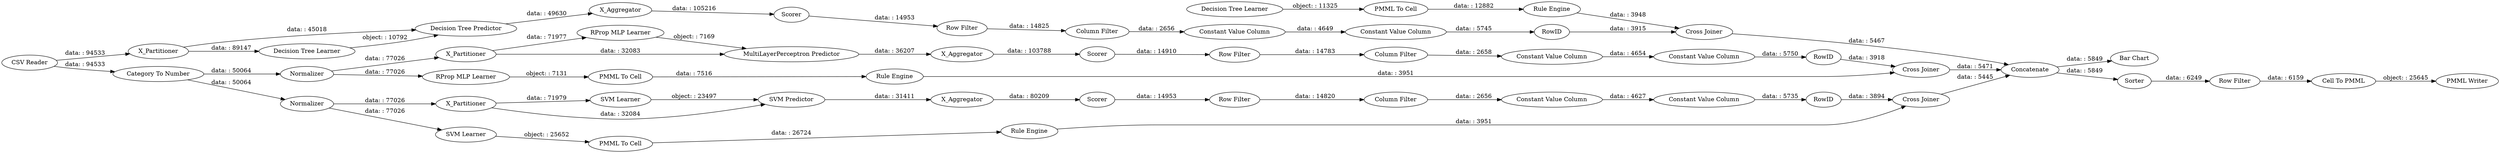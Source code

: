 digraph {
	"4119133883078282139_39" [label=Normalizer]
	"4119133883078282139_31" [label="RProp MLP Learner"]
	"85135124745156378_9" [label="Row Filter"]
	"-8935244821622501229_34" [label="Rule Engine"]
	"1225649262228588104_34" [label="PMML To Cell"]
	"-8655361822523504997_290" [label="Constant Value Column"]
	"-5657664739488210098_40" [label=Normalizer]
	"-8935244821622501229_33" [label="Decision Tree Learner"]
	"2191718614847063911_62" [label="CSV Reader"]
	"-8935244821622501229_28" [label="PMML To Cell"]
	"2191718614847063911_60" [label=Concatenate]
	"-4563910603433073713_7" [label=X_Aggregator]
	"-8655361822523504997_294" [label="Column Filter"]
	"-8655361822523504997_293" [label=RowID]
	"2191718614847063911_59" [label="Bar Chart"]
	"-4563910603433073713_38" [label="Cross Joiner"]
	"-5657664739488210098_31" [label="SVM Learner"]
	"-352527231990502744_9" [label="Row Filter"]
	"7991665049309015812_22" [label="PMML To Cell"]
	"-5657664739488210098_41" [label=Scorer]
	"2191718614847063911_52" [label=Sorter]
	"2191718614847063911_61" [label="PMML Writer"]
	"2191718614847063911_58" [label="Category To Number"]
	"1225649262228588104_33" [label="SVM Learner"]
	"85135124745156378_293" [label=RowID]
	"-5657664739488210098_2" [label=X_Partitioner]
	"85135124745156378_292" [label="Constant Value Column"]
	"-4563910603433073713_39" [label=Scorer]
	"-4563910603433073713_2" [label=X_Partitioner]
	"-4563910603433073713_31" [label="Decision Tree Learner"]
	"-8655361822523504997_9" [label="Row Filter"]
	"-352527231990502744_292" [label="Constant Value Column"]
	"-8655361822523504997_292" [label="Constant Value Column"]
	"4119133883078282139_38" [label="Cross Joiner"]
	"-5657664739488210098_32" [label="SVM Predictor"]
	"4119133883078282139_32" [label="MultiLayerPerceptron Predictor"]
	"85135124745156378_290" [label="Constant Value Column"]
	"-352527231990502744_294" [label="Column Filter"]
	"85135124745156378_294" [label="Column Filter"]
	"-352527231990502744_290" [label="Constant Value Column"]
	"7991665049309015812_35" [label="RProp MLP Learner"]
	"1225649262228588104_35" [label="Rule Engine"]
	"-4563910603433073713_32" [label="Decision Tree Predictor"]
	"2191718614847063911_53" [label="Row Filter"]
	"-352527231990502744_293" [label=RowID]
	"4119133883078282139_40" [label=Scorer]
	"2191718614847063911_54" [label="Cell To PMML"]
	"-5657664739488210098_39" [label="Cross Joiner"]
	"4119133883078282139_7" [label=X_Aggregator]
	"-5657664739488210098_7" [label=X_Aggregator]
	"7991665049309015812_34" [label="Rule Engine"]
	"4119133883078282139_2" [label=X_Partitioner]
	"4119133883078282139_32" -> "4119133883078282139_7" [label="data: : 36207"]
	"2191718614847063911_58" -> "4119133883078282139_39" [label="data: : 50064"]
	"4119133883078282139_2" -> "4119133883078282139_31" [label="data: : 71977"]
	"-5657664739488210098_7" -> "-5657664739488210098_41" [label="data: : 80209"]
	"-352527231990502744_294" -> "-352527231990502744_290" [label="data: : 2656"]
	"7991665049309015812_34" -> "4119133883078282139_38" [label="data: : 3951"]
	"2191718614847063911_62" -> "-4563910603433073713_2" [label="data: : 94533"]
	"4119133883078282139_31" -> "4119133883078282139_32" [label="object: : 7169"]
	"-4563910603433073713_39" -> "-352527231990502744_9" [label="data: : 14953"]
	"7991665049309015812_35" -> "7991665049309015812_22" [label="object: : 7131"]
	"-4563910603433073713_2" -> "-4563910603433073713_31" [label="data: : 89147"]
	"-5657664739488210098_2" -> "-5657664739488210098_31" [label="data: : 71979"]
	"-5657664739488210098_41" -> "85135124745156378_9" [label="data: : 14953"]
	"4119133883078282139_39" -> "4119133883078282139_2" [label="data: : 77026"]
	"1225649262228588104_35" -> "-5657664739488210098_39" [label="data: : 3951"]
	"-4563910603433073713_2" -> "-4563910603433073713_32" [label="data: : 45018"]
	"-5657664739488210098_40" -> "-5657664739488210098_2" [label="data: : 77026"]
	"85135124745156378_294" -> "85135124745156378_290" [label="data: : 2656"]
	"-8935244821622501229_34" -> "-4563910603433073713_38" [label="data: : 3948"]
	"-5657664739488210098_39" -> "2191718614847063911_60" [label="data: : 5445"]
	"-8655361822523504997_290" -> "-8655361822523504997_292" [label="data: : 4654"]
	"-8655361822523504997_292" -> "-8655361822523504997_293" [label="data: : 5750"]
	"1225649262228588104_34" -> "1225649262228588104_35" [label="data: : 26724"]
	"85135124745156378_293" -> "-5657664739488210098_39" [label="data: : 3894"]
	"2191718614847063911_52" -> "2191718614847063911_53" [label="data: : 6249"]
	"-5657664739488210098_2" -> "-5657664739488210098_32" [label="data: : 32084"]
	"7991665049309015812_22" -> "7991665049309015812_34" [label="data: : 7516"]
	"-8935244821622501229_33" -> "-8935244821622501229_28" [label="object: : 11325"]
	"-5657664739488210098_31" -> "-5657664739488210098_32" [label="object: : 23497"]
	"2191718614847063911_54" -> "2191718614847063911_61" [label="object: : 25645"]
	"2191718614847063911_62" -> "2191718614847063911_58" [label="data: : 94533"]
	"-352527231990502744_293" -> "-4563910603433073713_38" [label="data: : 3915"]
	"-8655361822523504997_294" -> "-8655361822523504997_290" [label="data: : 2658"]
	"-352527231990502744_292" -> "-352527231990502744_293" [label="data: : 5745"]
	"-4563910603433073713_38" -> "2191718614847063911_60" [label="data: : 5467"]
	"-8655361822523504997_9" -> "-8655361822523504997_294" [label="data: : 14783"]
	"2191718614847063911_58" -> "-5657664739488210098_40" [label="data: : 50064"]
	"4119133883078282139_2" -> "4119133883078282139_32" [label="data: : 32083"]
	"85135124745156378_9" -> "85135124745156378_294" [label="data: : 14820"]
	"4119133883078282139_7" -> "4119133883078282139_40" [label="data: : 103788"]
	"-4563910603433073713_7" -> "-4563910603433073713_39" [label="data: : 105216"]
	"-352527231990502744_9" -> "-352527231990502744_294" [label="data: : 14825"]
	"2191718614847063911_53" -> "2191718614847063911_54" [label="data: : 6159"]
	"85135124745156378_290" -> "85135124745156378_292" [label="data: : 4627"]
	"1225649262228588104_33" -> "1225649262228588104_34" [label="object: : 25652"]
	"2191718614847063911_60" -> "2191718614847063911_59" [label="data: : 5849"]
	"-4563910603433073713_31" -> "-4563910603433073713_32" [label="object: : 10792"]
	"2191718614847063911_60" -> "2191718614847063911_52" [label="data: : 5849"]
	"-8935244821622501229_28" -> "-8935244821622501229_34" [label="data: : 12882"]
	"4119133883078282139_39" -> "7991665049309015812_35" [label="data: : 77026"]
	"-352527231990502744_290" -> "-352527231990502744_292" [label="data: : 4649"]
	"-5657664739488210098_32" -> "-5657664739488210098_7" [label="data: : 31411"]
	"-5657664739488210098_40" -> "1225649262228588104_33" [label="data: : 77026"]
	"4119133883078282139_38" -> "2191718614847063911_60" [label="data: : 5471"]
	"85135124745156378_292" -> "85135124745156378_293" [label="data: : 5735"]
	"-4563910603433073713_32" -> "-4563910603433073713_7" [label="data: : 49630"]
	"4119133883078282139_40" -> "-8655361822523504997_9" [label="data: : 14910"]
	"-8655361822523504997_293" -> "4119133883078282139_38" [label="data: : 3918"]
	rankdir=LR
}
